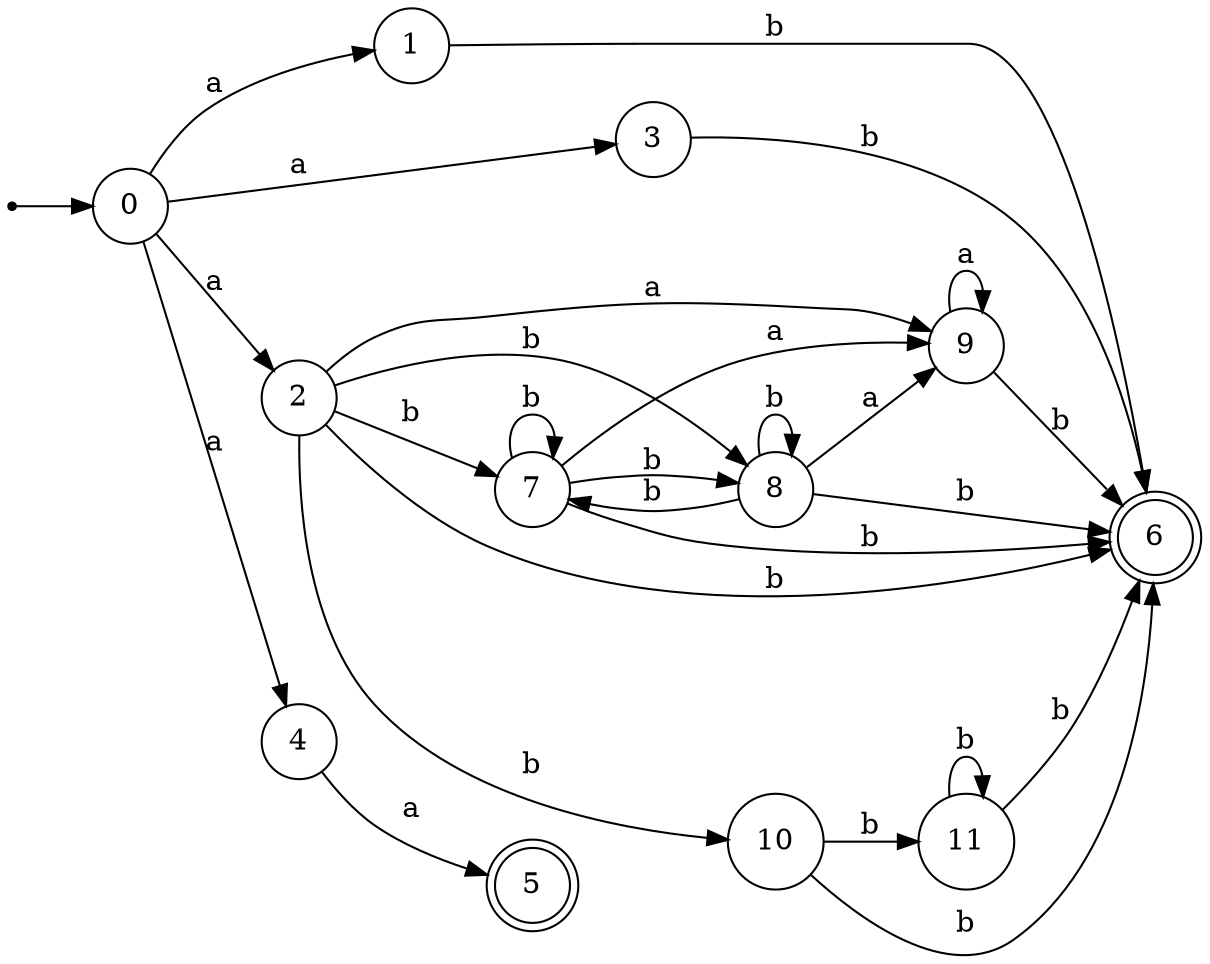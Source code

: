 digraph finite_state_machine {
rankdir=LR;
size="20,20";
node [shape = point]; "dummy0"
node [shape = circle]; "0";
"dummy0" -> "0";
node [shape = circle]; "1";
node [shape = circle]; "2";
node [shape = circle]; "3";
node [shape = circle]; "4";
node [shape = doublecircle]; "5";node [shape = doublecircle]; "6";node [shape = circle]; "7";
node [shape = circle]; "8";
node [shape = circle]; "9";
node [shape = circle]; "10";
node [shape = circle]; "11";
"0" -> "1" [label = "a"];
 "0" -> "2" [label = "a"];
 "0" -> "3" [label = "a"];
 "0" -> "4" [label = "a"];
 "4" -> "5" [label = "a"];
 "3" -> "6" [label = "b"];
 "2" -> "8" [label = "b"];
 "2" -> "10" [label = "b"];
 "2" -> "6" [label = "b"];
 "2" -> "7" [label = "b"];
 "2" -> "9" [label = "a"];
 "10" -> "11" [label = "b"];
 "10" -> "6" [label = "b"];
 "11" -> "11" [label = "b"];
 "11" -> "6" [label = "b"];
 "9" -> "9" [label = "a"];
 "9" -> "6" [label = "b"];
 "8" -> "8" [label = "b"];
 "8" -> "6" [label = "b"];
 "8" -> "7" [label = "b"];
 "8" -> "9" [label = "a"];
 "7" -> "8" [label = "b"];
 "7" -> "6" [label = "b"];
 "7" -> "7" [label = "b"];
 "7" -> "9" [label = "a"];
 "1" -> "6" [label = "b"];
 }
